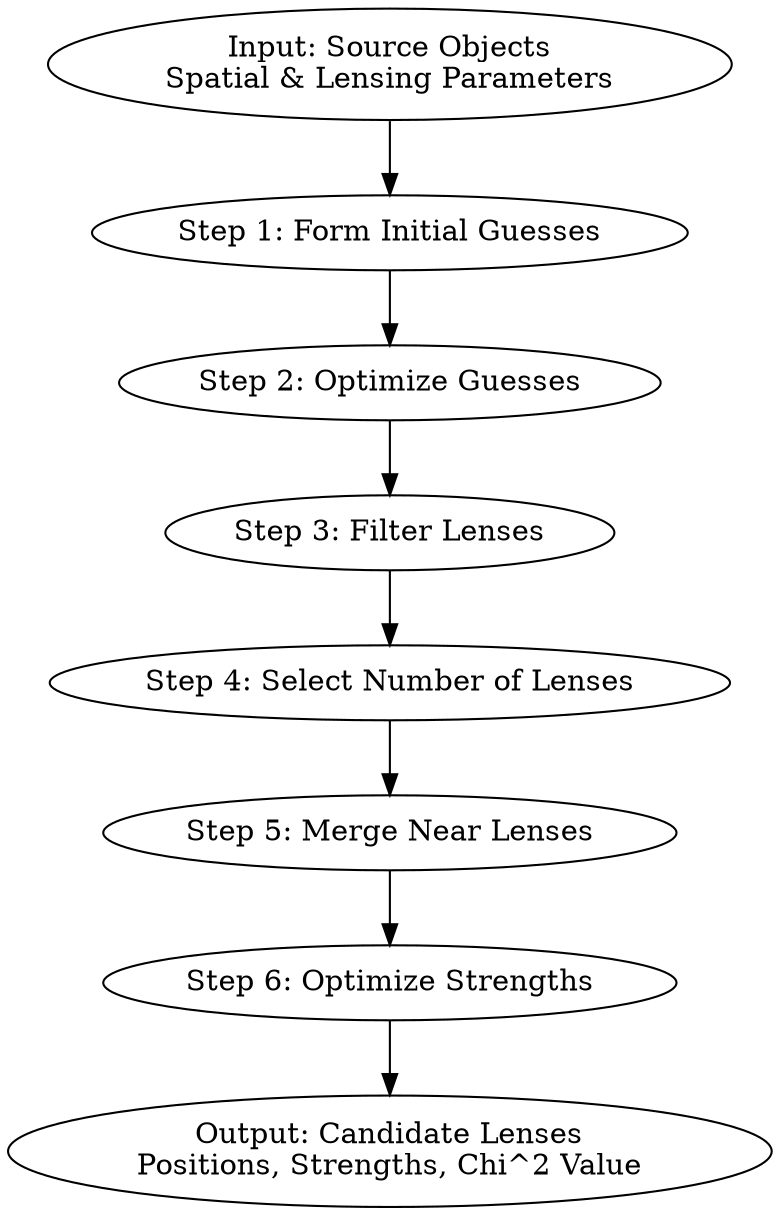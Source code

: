 // Gravitational Lensing Analysis Pipeline
digraph {
	A [label="Input: Source Objects
Spatial & Lensing Parameters"]
	B [label="Step 1: Form Initial Guesses"]
	C [label="Step 2: Optimize Guesses"]
	D [label="Step 3: Filter Lenses"]
	E [label="Step 4: Select Number of Lenses"]
	F [label="Step 5: Merge Near Lenses"]
	G [label="Step 6: Optimize Strengths"]
	H [label="Output: Candidate Lenses
Positions, Strengths, Chi^2 Value"]
	A -> B
	B -> C
	C -> D
	D -> E
	E -> F
	F -> G
	G -> H
}
